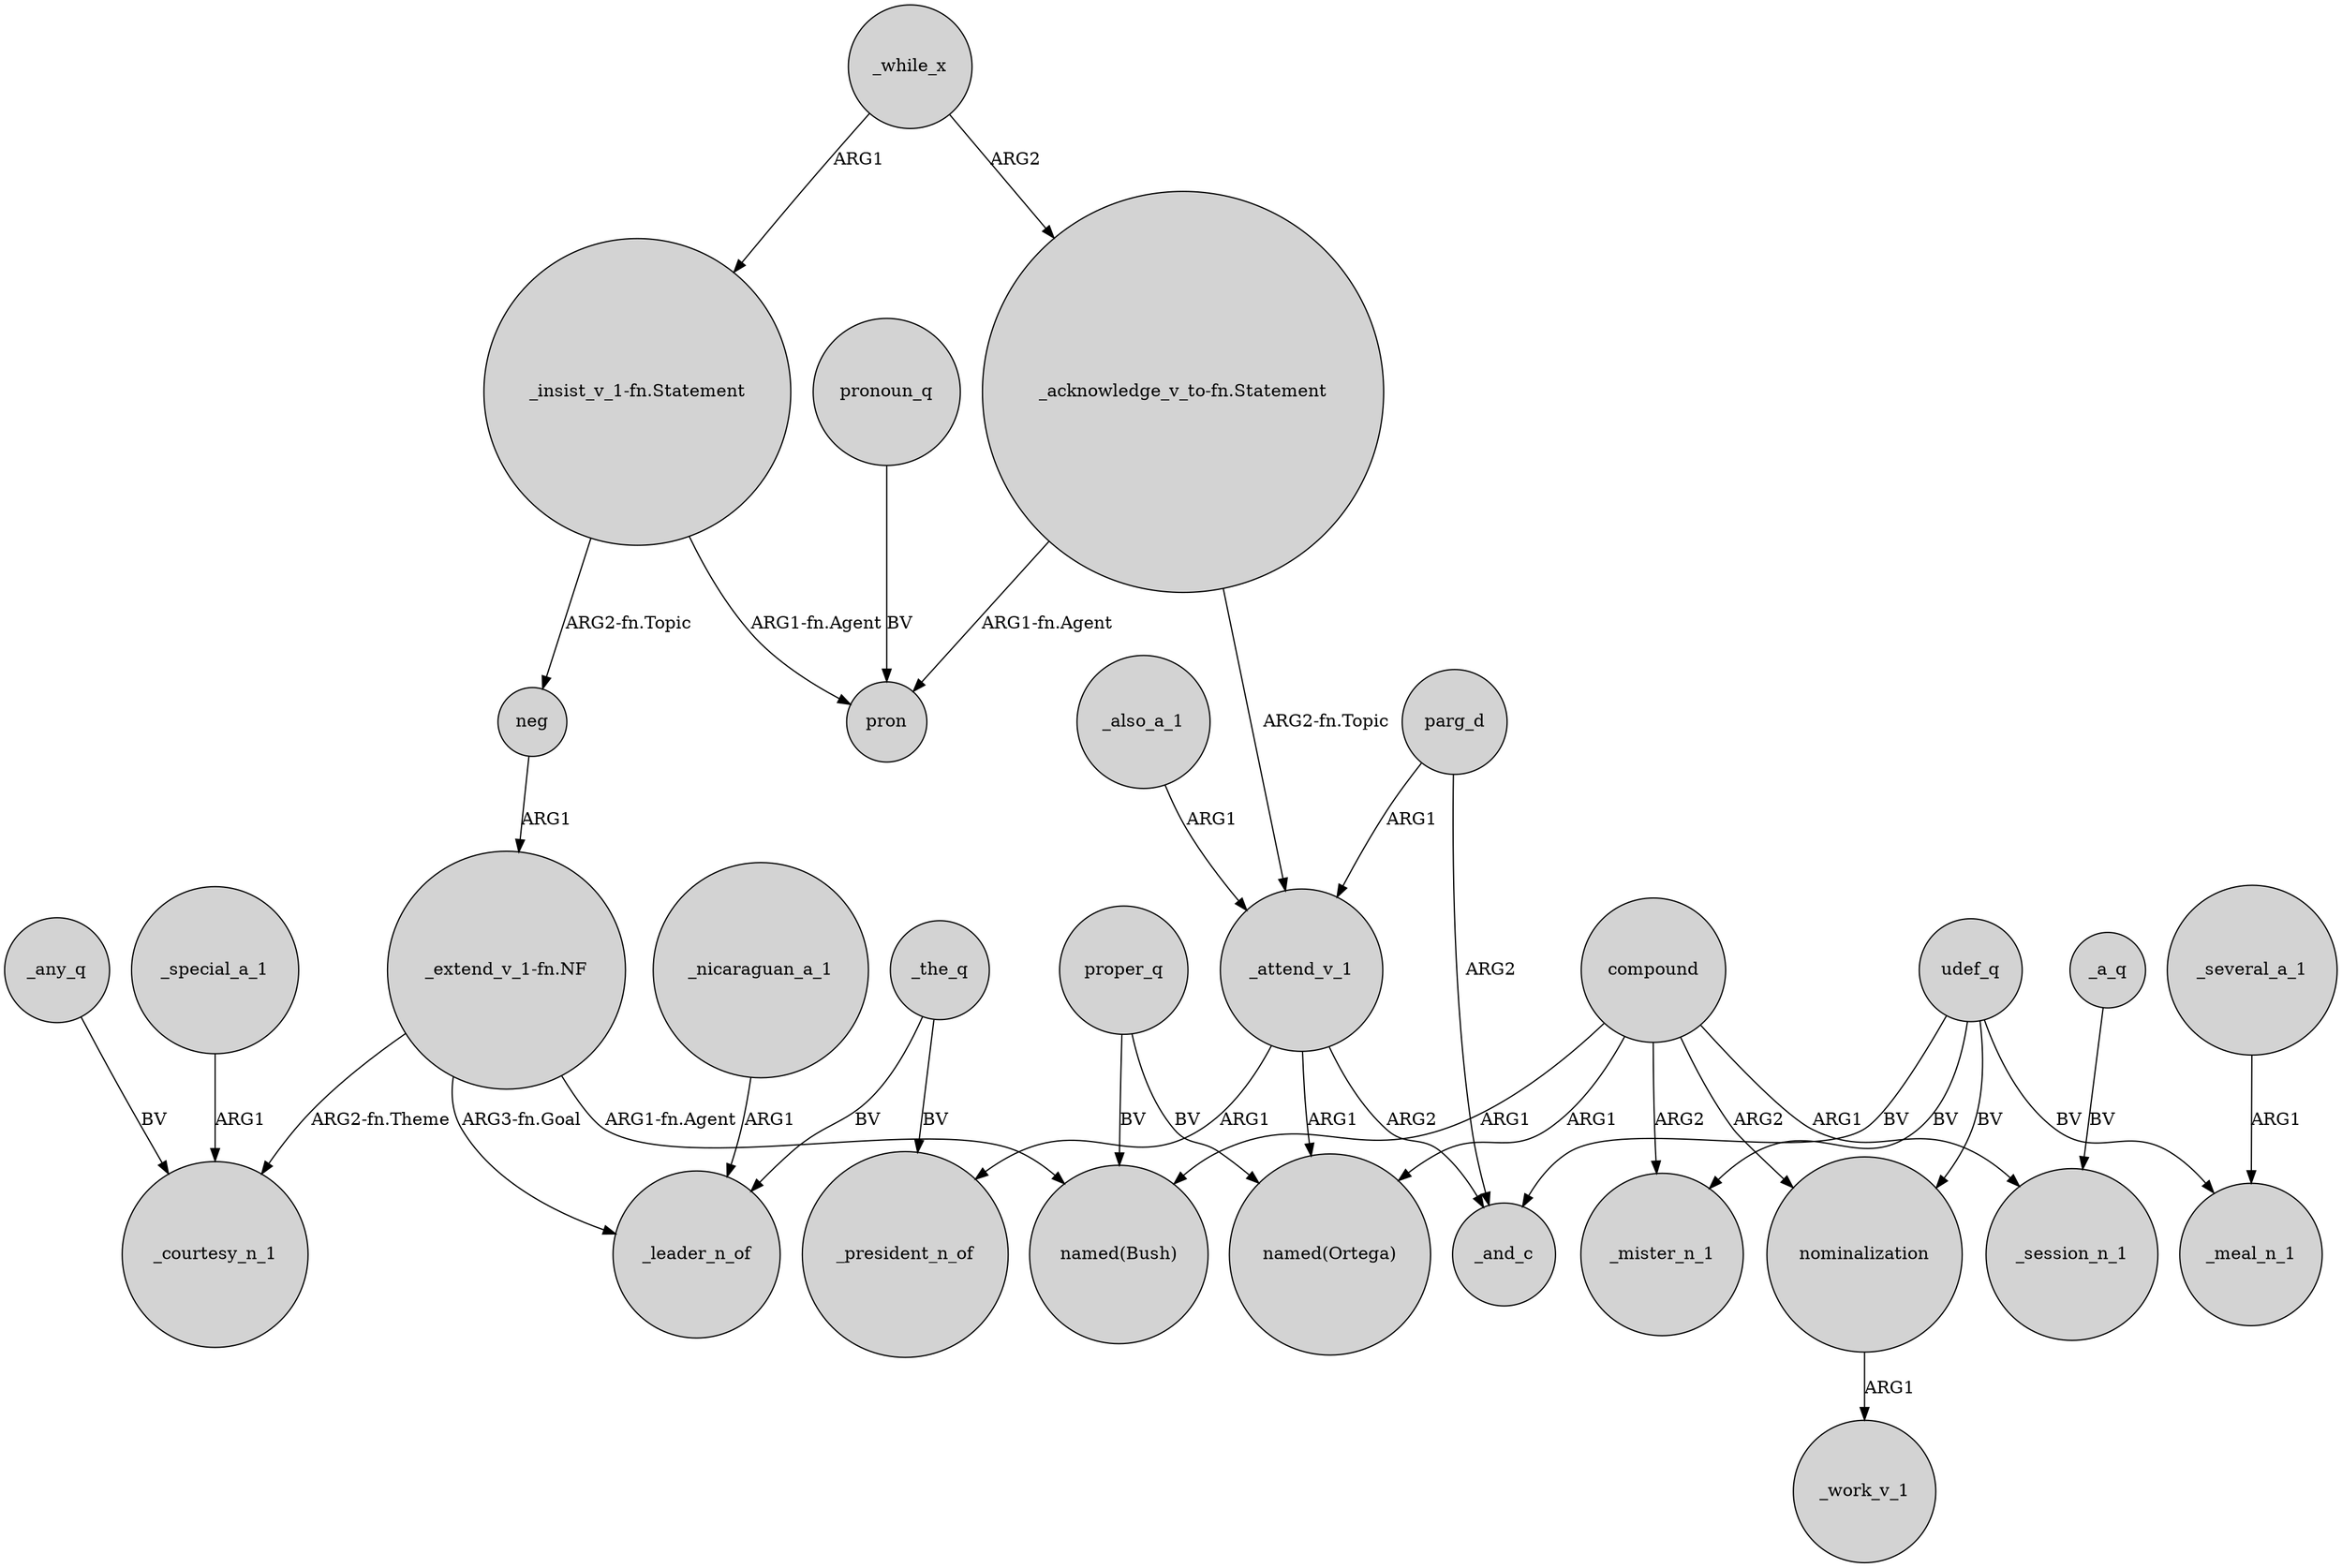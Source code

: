digraph {
	node [shape=circle style=filled]
	_also_a_1 -> _attend_v_1 [label=ARG1]
	_any_q -> _courtesy_n_1 [label=BV]
	nominalization -> _work_v_1 [label=ARG1]
	parg_d -> _attend_v_1 [label=ARG1]
	_special_a_1 -> _courtesy_n_1 [label=ARG1]
	"_acknowledge_v_to-fn.Statement" -> pron [label="ARG1-fn.Agent"]
	_attend_v_1 -> _president_n_of [label=ARG1]
	"_extend_v_1-fn.NF" -> _leader_n_of [label="ARG3-fn.Goal"]
	proper_q -> "named(Ortega)" [label=BV]
	compound -> _mister_n_1 [label=ARG2]
	neg -> "_extend_v_1-fn.NF" [label=ARG1]
	udef_q -> _mister_n_1 [label=BV]
	compound -> nominalization [label=ARG2]
	"_insist_v_1-fn.Statement" -> neg [label="ARG2-fn.Topic"]
	parg_d -> _and_c [label=ARG2]
	udef_q -> _meal_n_1 [label=BV]
	pronoun_q -> pron [label=BV]
	"_extend_v_1-fn.NF" -> _courtesy_n_1 [label="ARG2-fn.Theme"]
	_while_x -> "_acknowledge_v_to-fn.Statement" [label=ARG2]
	compound -> _session_n_1 [label=ARG1]
	_while_x -> "_insist_v_1-fn.Statement" [label=ARG1]
	_the_q -> _president_n_of [label=BV]
	proper_q -> "named(Bush)" [label=BV]
	_the_q -> _leader_n_of [label=BV]
	udef_q -> nominalization [label=BV]
	"_acknowledge_v_to-fn.Statement" -> _attend_v_1 [label="ARG2-fn.Topic"]
	"_insist_v_1-fn.Statement" -> pron [label="ARG1-fn.Agent"]
	"_extend_v_1-fn.NF" -> "named(Bush)" [label="ARG1-fn.Agent"]
	_attend_v_1 -> "named(Ortega)" [label=ARG1]
	_nicaraguan_a_1 -> _leader_n_of [label=ARG1]
	udef_q -> _and_c [label=BV]
	_attend_v_1 -> _and_c [label=ARG2]
	compound -> "named(Ortega)" [label=ARG1]
	_a_q -> _session_n_1 [label=BV]
	_several_a_1 -> _meal_n_1 [label=ARG1]
	compound -> "named(Bush)" [label=ARG1]
}
